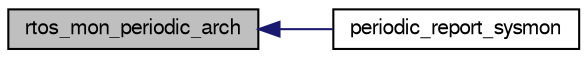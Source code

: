 digraph "rtos_mon_periodic_arch"
{
  edge [fontname="FreeSans",fontsize="10",labelfontname="FreeSans",labelfontsize="10"];
  node [fontname="FreeSans",fontsize="10",shape=record];
  rankdir="LR";
  Node1 [label="rtos_mon_periodic_arch",height=0.2,width=0.4,color="black", fillcolor="grey75", style="filled", fontcolor="black"];
  Node1 -> Node2 [dir="back",color="midnightblue",fontsize="10",style="solid",fontname="FreeSans"];
  Node2 [label="periodic_report_sysmon",height=0.2,width=0.4,color="black", fillcolor="white", style="filled",URL="$sys__mon_8h.html#ac92d4ce59d619452e70fd3a3a53fb7a0",tooltip="Report system status. "];
}
